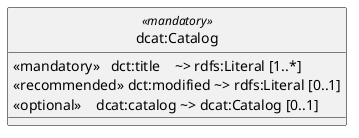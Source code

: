 @startuml

hide class circle
skinparam ClassBorderColor black
skinparam ArrowColor black
skinparam BorderColor black 
skinparam linetype ortho

class "dcat:Catalog" <<mandatory>> {
    <<mandatory>>   dct:title    ~> rdfs:Literal [1..*]
    <<recommended>> dct:modified ~> rdfs:Literal [0..1]
    <<optional>>    dcat:catalog ~> dcat:Catalog [0..1]
}

@enduml